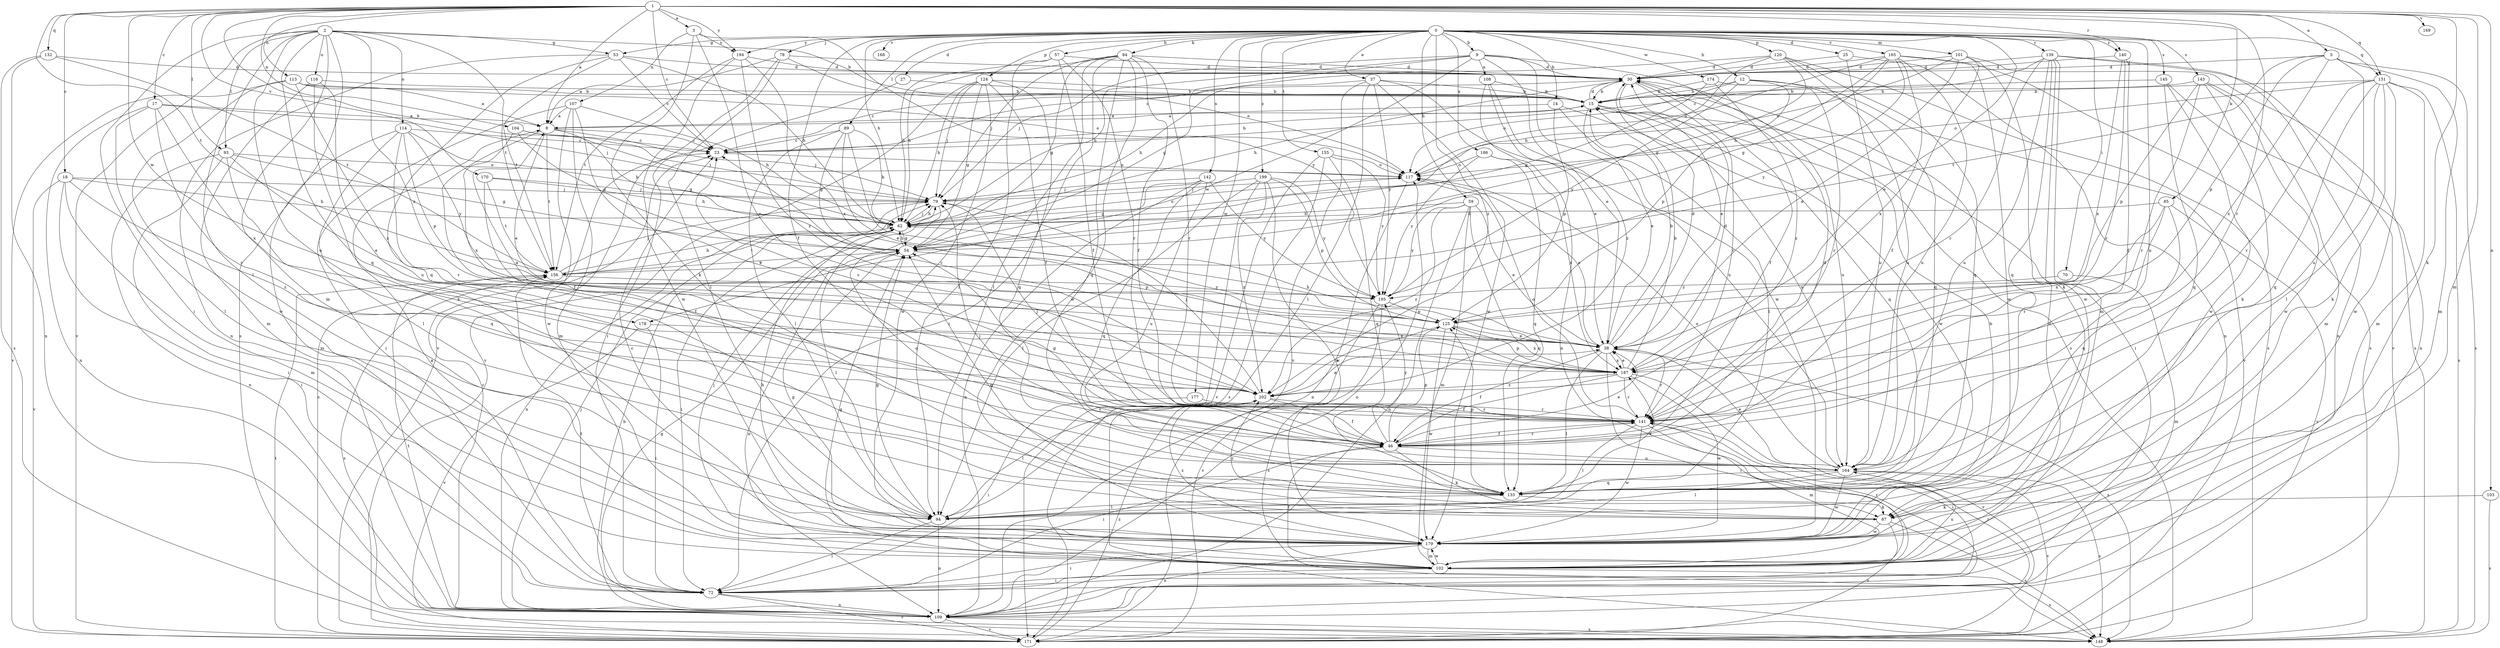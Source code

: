 strict digraph  {
0;
1;
2;
3;
5;
8;
9;
12;
14;
15;
17;
18;
23;
25;
27;
30;
37;
38;
46;
53;
54;
57;
59;
62;
70;
72;
78;
79;
84;
85;
87;
89;
93;
94;
101;
102;
103;
104;
107;
108;
109;
113;
114;
116;
117;
120;
124;
125;
131;
132;
133;
139;
140;
141;
142;
143;
145;
148;
155;
156;
164;
165;
168;
169;
170;
171;
174;
177;
178;
179;
186;
187;
194;
195;
199;
202;
0 -> 9  [label=b];
0 -> 12  [label=b];
0 -> 14  [label=b];
0 -> 25  [label=d];
0 -> 27  [label=d];
0 -> 37  [label=e];
0 -> 38  [label=e];
0 -> 46  [label=f];
0 -> 53  [label=g];
0 -> 57  [label=h];
0 -> 59  [label=h];
0 -> 62  [label=h];
0 -> 70  [label=i];
0 -> 78  [label=j];
0 -> 84  [label=k];
0 -> 89  [label=l];
0 -> 101  [label=m];
0 -> 120  [label=p];
0 -> 124  [label=p];
0 -> 131  [label=q];
0 -> 139  [label=r];
0 -> 140  [label=r];
0 -> 142  [label=s];
0 -> 143  [label=s];
0 -> 145  [label=s];
0 -> 155  [label=t];
0 -> 164  [label=u];
0 -> 165  [label=v];
0 -> 168  [label=v];
0 -> 174  [label=w];
0 -> 177  [label=w];
0 -> 186  [label=x];
0 -> 194  [label=y];
0 -> 199  [label=z];
0 -> 202  [label=z];
1 -> 3  [label=a];
1 -> 5  [label=a];
1 -> 8  [label=a];
1 -> 17  [label=c];
1 -> 18  [label=c];
1 -> 23  [label=c];
1 -> 62  [label=h];
1 -> 85  [label=k];
1 -> 87  [label=k];
1 -> 93  [label=l];
1 -> 102  [label=m];
1 -> 103  [label=n];
1 -> 104  [label=n];
1 -> 113  [label=o];
1 -> 131  [label=q];
1 -> 132  [label=q];
1 -> 140  [label=r];
1 -> 141  [label=r];
1 -> 156  [label=t];
1 -> 169  [label=v];
1 -> 170  [label=v];
1 -> 178  [label=w];
1 -> 194  [label=y];
2 -> 15  [label=b];
2 -> 53  [label=g];
2 -> 72  [label=i];
2 -> 93  [label=l];
2 -> 94  [label=l];
2 -> 102  [label=m];
2 -> 114  [label=o];
2 -> 116  [label=o];
2 -> 133  [label=q];
2 -> 148  [label=s];
2 -> 156  [label=t];
2 -> 164  [label=u];
2 -> 171  [label=v];
2 -> 187  [label=x];
3 -> 87  [label=k];
3 -> 107  [label=n];
3 -> 194  [label=y];
3 -> 195  [label=y];
3 -> 202  [label=z];
5 -> 30  [label=d];
5 -> 102  [label=m];
5 -> 125  [label=p];
5 -> 148  [label=s];
5 -> 156  [label=t];
5 -> 164  [label=u];
5 -> 187  [label=x];
8 -> 23  [label=c];
8 -> 38  [label=e];
8 -> 46  [label=f];
8 -> 54  [label=g];
8 -> 79  [label=j];
8 -> 156  [label=t];
9 -> 30  [label=d];
9 -> 38  [label=e];
9 -> 54  [label=g];
9 -> 62  [label=h];
9 -> 79  [label=j];
9 -> 108  [label=n];
9 -> 148  [label=s];
9 -> 178  [label=w];
9 -> 179  [label=w];
12 -> 15  [label=b];
12 -> 117  [label=o];
12 -> 125  [label=p];
12 -> 133  [label=q];
12 -> 171  [label=v];
12 -> 195  [label=y];
14 -> 8  [label=a];
14 -> 94  [label=l];
14 -> 125  [label=p];
14 -> 133  [label=q];
15 -> 8  [label=a];
15 -> 30  [label=d];
15 -> 38  [label=e];
15 -> 72  [label=i];
15 -> 164  [label=u];
15 -> 179  [label=w];
17 -> 8  [label=a];
17 -> 79  [label=j];
17 -> 94  [label=l];
17 -> 109  [label=n];
17 -> 141  [label=r];
17 -> 187  [label=x];
18 -> 62  [label=h];
18 -> 72  [label=i];
18 -> 79  [label=j];
18 -> 102  [label=m];
18 -> 171  [label=v];
18 -> 202  [label=z];
23 -> 15  [label=b];
23 -> 117  [label=o];
25 -> 30  [label=d];
25 -> 109  [label=n];
25 -> 164  [label=u];
27 -> 15  [label=b];
27 -> 72  [label=i];
30 -> 15  [label=b];
30 -> 23  [label=c];
30 -> 38  [label=e];
30 -> 46  [label=f];
30 -> 62  [label=h];
30 -> 141  [label=r];
30 -> 164  [label=u];
37 -> 15  [label=b];
37 -> 62  [label=h];
37 -> 94  [label=l];
37 -> 164  [label=u];
37 -> 171  [label=v];
37 -> 179  [label=w];
37 -> 195  [label=y];
38 -> 15  [label=b];
38 -> 30  [label=d];
38 -> 46  [label=f];
38 -> 62  [label=h];
38 -> 72  [label=i];
38 -> 94  [label=l];
38 -> 117  [label=o];
38 -> 141  [label=r];
38 -> 148  [label=s];
38 -> 187  [label=x];
46 -> 30  [label=d];
46 -> 38  [label=e];
46 -> 54  [label=g];
46 -> 72  [label=i];
46 -> 87  [label=k];
46 -> 125  [label=p];
46 -> 141  [label=r];
46 -> 164  [label=u];
46 -> 195  [label=y];
53 -> 23  [label=c];
53 -> 30  [label=d];
53 -> 62  [label=h];
53 -> 109  [label=n];
53 -> 133  [label=q];
53 -> 156  [label=t];
54 -> 62  [label=h];
54 -> 109  [label=n];
54 -> 125  [label=p];
54 -> 156  [label=t];
57 -> 30  [label=d];
57 -> 46  [label=f];
57 -> 62  [label=h];
57 -> 94  [label=l];
57 -> 141  [label=r];
59 -> 38  [label=e];
59 -> 62  [label=h];
59 -> 102  [label=m];
59 -> 109  [label=n];
59 -> 133  [label=q];
59 -> 195  [label=y];
59 -> 202  [label=z];
62 -> 54  [label=g];
62 -> 72  [label=i];
62 -> 79  [label=j];
62 -> 94  [label=l];
62 -> 117  [label=o];
62 -> 156  [label=t];
70 -> 102  [label=m];
70 -> 195  [label=y];
72 -> 8  [label=a];
72 -> 109  [label=n];
72 -> 156  [label=t];
72 -> 171  [label=v];
78 -> 8  [label=a];
78 -> 30  [label=d];
78 -> 94  [label=l];
78 -> 117  [label=o];
78 -> 171  [label=v];
79 -> 62  [label=h];
79 -> 109  [label=n];
79 -> 133  [label=q];
84 -> 30  [label=d];
84 -> 46  [label=f];
84 -> 54  [label=g];
84 -> 62  [label=h];
84 -> 72  [label=i];
84 -> 79  [label=j];
84 -> 94  [label=l];
84 -> 133  [label=q];
84 -> 141  [label=r];
84 -> 179  [label=w];
85 -> 62  [label=h];
85 -> 133  [label=q];
85 -> 141  [label=r];
85 -> 171  [label=v];
85 -> 187  [label=x];
87 -> 54  [label=g];
87 -> 148  [label=s];
87 -> 171  [label=v];
87 -> 179  [label=w];
87 -> 202  [label=z];
89 -> 23  [label=c];
89 -> 38  [label=e];
89 -> 54  [label=g];
89 -> 62  [label=h];
89 -> 94  [label=l];
89 -> 125  [label=p];
93 -> 38  [label=e];
93 -> 54  [label=g];
93 -> 72  [label=i];
93 -> 109  [label=n];
93 -> 117  [label=o];
93 -> 133  [label=q];
94 -> 54  [label=g];
94 -> 72  [label=i];
94 -> 109  [label=n];
101 -> 30  [label=d];
101 -> 38  [label=e];
101 -> 46  [label=f];
101 -> 117  [label=o];
101 -> 148  [label=s];
101 -> 179  [label=w];
102 -> 30  [label=d];
102 -> 46  [label=f];
102 -> 54  [label=g];
102 -> 72  [label=i];
102 -> 79  [label=j];
102 -> 141  [label=r];
102 -> 148  [label=s];
102 -> 164  [label=u];
102 -> 179  [label=w];
103 -> 87  [label=k];
103 -> 148  [label=s];
104 -> 23  [label=c];
104 -> 54  [label=g];
104 -> 79  [label=j];
104 -> 187  [label=x];
107 -> 8  [label=a];
107 -> 62  [label=h];
107 -> 72  [label=i];
107 -> 102  [label=m];
107 -> 141  [label=r];
107 -> 179  [label=w];
108 -> 15  [label=b];
108 -> 38  [label=e];
108 -> 109  [label=n];
108 -> 202  [label=z];
109 -> 23  [label=c];
109 -> 54  [label=g];
109 -> 62  [label=h];
109 -> 79  [label=j];
109 -> 117  [label=o];
109 -> 141  [label=r];
109 -> 148  [label=s];
109 -> 156  [label=t];
109 -> 171  [label=v];
113 -> 8  [label=a];
113 -> 15  [label=b];
113 -> 117  [label=o];
113 -> 171  [label=v];
113 -> 179  [label=w];
113 -> 202  [label=z];
114 -> 23  [label=c];
114 -> 62  [label=h];
114 -> 94  [label=l];
114 -> 102  [label=m];
114 -> 125  [label=p];
114 -> 141  [label=r];
114 -> 195  [label=y];
116 -> 15  [label=b];
116 -> 87  [label=k];
116 -> 102  [label=m];
116 -> 164  [label=u];
117 -> 79  [label=j];
117 -> 109  [label=n];
120 -> 23  [label=c];
120 -> 30  [label=d];
120 -> 54  [label=g];
120 -> 62  [label=h];
120 -> 133  [label=q];
120 -> 148  [label=s];
120 -> 164  [label=u];
124 -> 15  [label=b];
124 -> 46  [label=f];
124 -> 54  [label=g];
124 -> 62  [label=h];
124 -> 79  [label=j];
124 -> 133  [label=q];
124 -> 171  [label=v];
124 -> 179  [label=w];
125 -> 38  [label=e];
125 -> 179  [label=w];
125 -> 187  [label=x];
125 -> 202  [label=z];
131 -> 15  [label=b];
131 -> 87  [label=k];
131 -> 94  [label=l];
131 -> 102  [label=m];
131 -> 117  [label=o];
131 -> 133  [label=q];
131 -> 141  [label=r];
131 -> 148  [label=s];
131 -> 179  [label=w];
132 -> 30  [label=d];
132 -> 109  [label=n];
132 -> 148  [label=s];
132 -> 156  [label=t];
133 -> 87  [label=k];
133 -> 94  [label=l];
133 -> 125  [label=p];
133 -> 187  [label=x];
139 -> 23  [label=c];
139 -> 30  [label=d];
139 -> 87  [label=k];
139 -> 102  [label=m];
139 -> 109  [label=n];
139 -> 133  [label=q];
139 -> 141  [label=r];
139 -> 164  [label=u];
139 -> 171  [label=v];
140 -> 30  [label=d];
140 -> 46  [label=f];
140 -> 141  [label=r];
140 -> 187  [label=x];
141 -> 46  [label=f];
141 -> 72  [label=i];
141 -> 79  [label=j];
141 -> 94  [label=l];
141 -> 102  [label=m];
141 -> 117  [label=o];
141 -> 179  [label=w];
142 -> 54  [label=g];
142 -> 79  [label=j];
142 -> 109  [label=n];
142 -> 133  [label=q];
142 -> 164  [label=u];
142 -> 195  [label=y];
143 -> 15  [label=b];
143 -> 87  [label=k];
143 -> 102  [label=m];
143 -> 125  [label=p];
143 -> 141  [label=r];
143 -> 179  [label=w];
145 -> 15  [label=b];
145 -> 109  [label=n];
145 -> 133  [label=q];
145 -> 179  [label=w];
155 -> 117  [label=o];
155 -> 133  [label=q];
155 -> 148  [label=s];
155 -> 171  [label=v];
155 -> 195  [label=y];
156 -> 62  [label=h];
156 -> 79  [label=j];
156 -> 148  [label=s];
156 -> 195  [label=y];
164 -> 38  [label=e];
164 -> 79  [label=j];
164 -> 94  [label=l];
164 -> 117  [label=o];
164 -> 133  [label=q];
164 -> 148  [label=s];
164 -> 171  [label=v];
164 -> 179  [label=w];
165 -> 30  [label=d];
165 -> 54  [label=g];
165 -> 62  [label=h];
165 -> 117  [label=o];
165 -> 148  [label=s];
165 -> 164  [label=u];
165 -> 179  [label=w];
165 -> 187  [label=x];
165 -> 195  [label=y];
170 -> 46  [label=f];
170 -> 62  [label=h];
170 -> 79  [label=j];
170 -> 156  [label=t];
171 -> 23  [label=c];
171 -> 156  [label=t];
171 -> 202  [label=z];
174 -> 15  [label=b];
174 -> 54  [label=g];
174 -> 141  [label=r];
174 -> 202  [label=z];
177 -> 72  [label=i];
177 -> 141  [label=r];
178 -> 38  [label=e];
178 -> 72  [label=i];
178 -> 171  [label=v];
179 -> 15  [label=b];
179 -> 23  [label=c];
179 -> 54  [label=g];
179 -> 62  [label=h];
179 -> 72  [label=i];
179 -> 102  [label=m];
179 -> 109  [label=n];
179 -> 202  [label=z];
186 -> 117  [label=o];
186 -> 133  [label=q];
186 -> 187  [label=x];
186 -> 195  [label=y];
187 -> 15  [label=b];
187 -> 23  [label=c];
187 -> 30  [label=d];
187 -> 38  [label=e];
187 -> 46  [label=f];
187 -> 125  [label=p];
187 -> 141  [label=r];
187 -> 171  [label=v];
187 -> 179  [label=w];
187 -> 202  [label=z];
194 -> 30  [label=d];
194 -> 156  [label=t];
194 -> 179  [label=w];
194 -> 187  [label=x];
194 -> 202  [label=z];
195 -> 125  [label=p];
195 -> 148  [label=s];
195 -> 171  [label=v];
199 -> 79  [label=j];
199 -> 94  [label=l];
199 -> 125  [label=p];
199 -> 171  [label=v];
199 -> 179  [label=w];
199 -> 195  [label=y];
199 -> 202  [label=z];
202 -> 8  [label=a];
202 -> 23  [label=c];
202 -> 38  [label=e];
202 -> 46  [label=f];
202 -> 79  [label=j];
202 -> 94  [label=l];
202 -> 141  [label=r];
}
